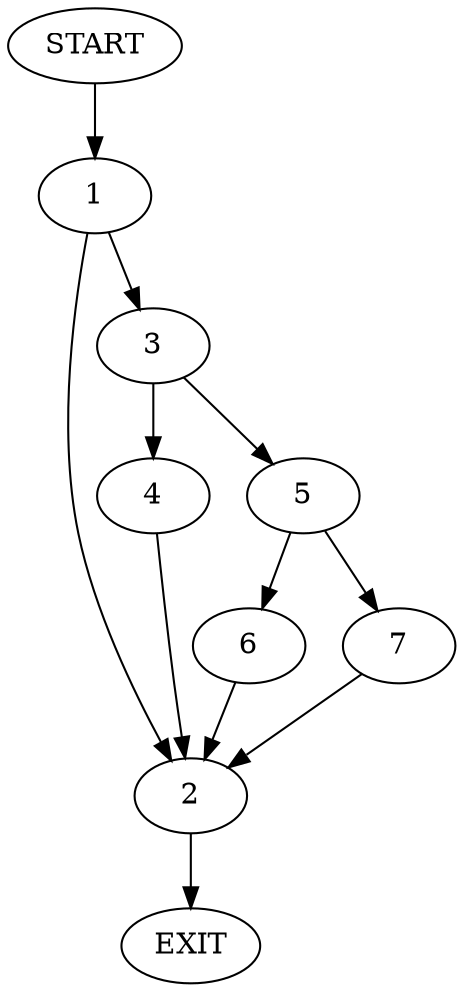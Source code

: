 digraph {
0 [label="START"]
8 [label="EXIT"]
0 -> 1
1 -> 2
1 -> 3
2 -> 8
3 -> 4
3 -> 5
4 -> 2
5 -> 6
5 -> 7
7 -> 2
6 -> 2
}
